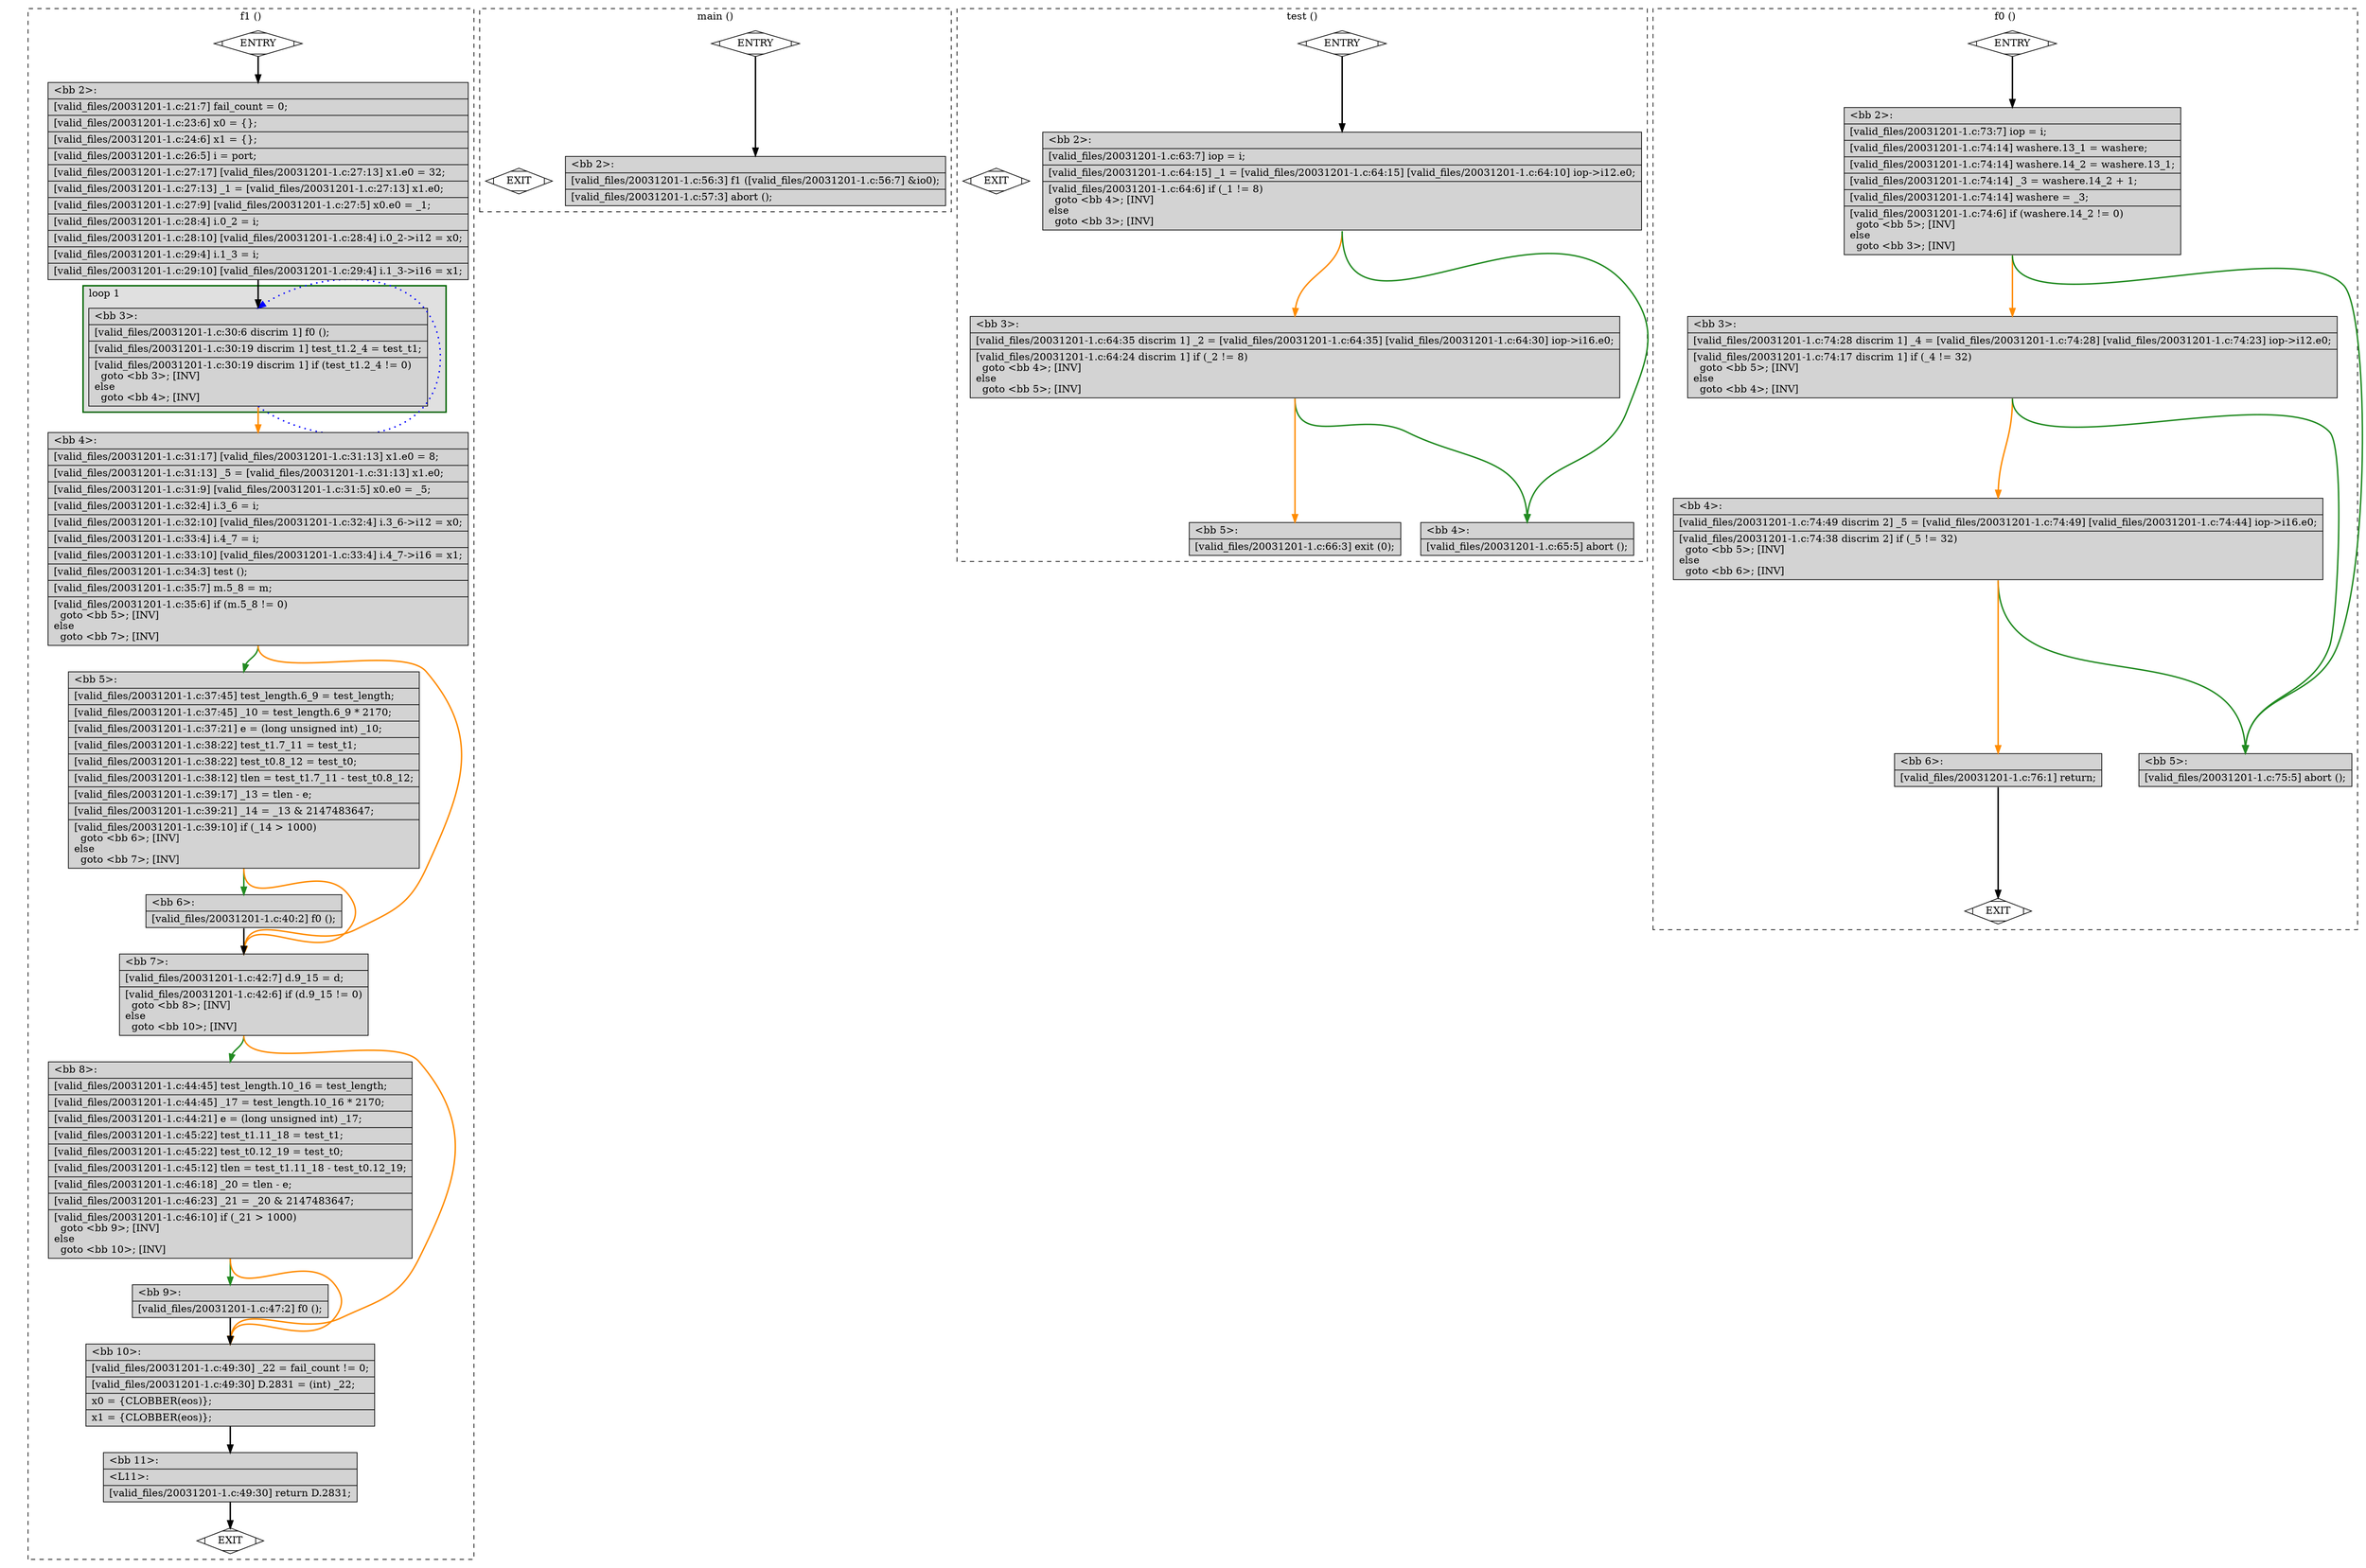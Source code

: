 digraph "a-20031201-1.c.015t.cfg" {
overlap=false;
subgraph "cluster_f1" {
	style="dashed";
	color="black";
	label="f1 ()";
	subgraph cluster_0_1 {
	style="filled";
	color="darkgreen";
	fillcolor="grey88";
	label="loop 1";
	labeljust=l;
	penwidth=2;
	fn_0_basic_block_3 [shape=record,style=filled,fillcolor=lightgrey,label="{\<bb\ 3\>:\l\
|[valid_files/20031201-1.c:30:6\ discrim\ 1]\ f0\ ();\l\
|[valid_files/20031201-1.c:30:19\ discrim\ 1]\ test_t1.2_4\ =\ test_t1;\l\
|[valid_files/20031201-1.c:30:19\ discrim\ 1]\ if\ (test_t1.2_4\ !=\ 0)\l\
\ \ goto\ \<bb\ 3\>;\ [INV]\l\
else\l\
\ \ goto\ \<bb\ 4\>;\ [INV]\l\
}"];

	}
	fn_0_basic_block_0 [shape=Mdiamond,style=filled,fillcolor=white,label="ENTRY"];

	fn_0_basic_block_1 [shape=Mdiamond,style=filled,fillcolor=white,label="EXIT"];

	fn_0_basic_block_2 [shape=record,style=filled,fillcolor=lightgrey,label="{\<bb\ 2\>:\l\
|[valid_files/20031201-1.c:21:7]\ fail_count\ =\ 0;\l\
|[valid_files/20031201-1.c:23:6]\ x0\ =\ \{\};\l\
|[valid_files/20031201-1.c:24:6]\ x1\ =\ \{\};\l\
|[valid_files/20031201-1.c:26:5]\ i\ =\ port;\l\
|[valid_files/20031201-1.c:27:17]\ [valid_files/20031201-1.c:27:13]\ x1.e0\ =\ 32;\l\
|[valid_files/20031201-1.c:27:13]\ _1\ =\ [valid_files/20031201-1.c:27:13]\ x1.e0;\l\
|[valid_files/20031201-1.c:27:9]\ [valid_files/20031201-1.c:27:5]\ x0.e0\ =\ _1;\l\
|[valid_files/20031201-1.c:28:4]\ i.0_2\ =\ i;\l\
|[valid_files/20031201-1.c:28:10]\ [valid_files/20031201-1.c:28:4]\ i.0_2-\>i12\ =\ x0;\l\
|[valid_files/20031201-1.c:29:4]\ i.1_3\ =\ i;\l\
|[valid_files/20031201-1.c:29:10]\ [valid_files/20031201-1.c:29:4]\ i.1_3-\>i16\ =\ x1;\l\
}"];

	fn_0_basic_block_4 [shape=record,style=filled,fillcolor=lightgrey,label="{\<bb\ 4\>:\l\
|[valid_files/20031201-1.c:31:17]\ [valid_files/20031201-1.c:31:13]\ x1.e0\ =\ 8;\l\
|[valid_files/20031201-1.c:31:13]\ _5\ =\ [valid_files/20031201-1.c:31:13]\ x1.e0;\l\
|[valid_files/20031201-1.c:31:9]\ [valid_files/20031201-1.c:31:5]\ x0.e0\ =\ _5;\l\
|[valid_files/20031201-1.c:32:4]\ i.3_6\ =\ i;\l\
|[valid_files/20031201-1.c:32:10]\ [valid_files/20031201-1.c:32:4]\ i.3_6-\>i12\ =\ x0;\l\
|[valid_files/20031201-1.c:33:4]\ i.4_7\ =\ i;\l\
|[valid_files/20031201-1.c:33:10]\ [valid_files/20031201-1.c:33:4]\ i.4_7-\>i16\ =\ x1;\l\
|[valid_files/20031201-1.c:34:3]\ test\ ();\l\
|[valid_files/20031201-1.c:35:7]\ m.5_8\ =\ m;\l\
|[valid_files/20031201-1.c:35:6]\ if\ (m.5_8\ !=\ 0)\l\
\ \ goto\ \<bb\ 5\>;\ [INV]\l\
else\l\
\ \ goto\ \<bb\ 7\>;\ [INV]\l\
}"];

	fn_0_basic_block_5 [shape=record,style=filled,fillcolor=lightgrey,label="{\<bb\ 5\>:\l\
|[valid_files/20031201-1.c:37:45]\ test_length.6_9\ =\ test_length;\l\
|[valid_files/20031201-1.c:37:45]\ _10\ =\ test_length.6_9\ *\ 2170;\l\
|[valid_files/20031201-1.c:37:21]\ e\ =\ (long\ unsigned\ int)\ _10;\l\
|[valid_files/20031201-1.c:38:22]\ test_t1.7_11\ =\ test_t1;\l\
|[valid_files/20031201-1.c:38:22]\ test_t0.8_12\ =\ test_t0;\l\
|[valid_files/20031201-1.c:38:12]\ tlen\ =\ test_t1.7_11\ -\ test_t0.8_12;\l\
|[valid_files/20031201-1.c:39:17]\ _13\ =\ tlen\ -\ e;\l\
|[valid_files/20031201-1.c:39:21]\ _14\ =\ _13\ &\ 2147483647;\l\
|[valid_files/20031201-1.c:39:10]\ if\ (_14\ \>\ 1000)\l\
\ \ goto\ \<bb\ 6\>;\ [INV]\l\
else\l\
\ \ goto\ \<bb\ 7\>;\ [INV]\l\
}"];

	fn_0_basic_block_6 [shape=record,style=filled,fillcolor=lightgrey,label="{\<bb\ 6\>:\l\
|[valid_files/20031201-1.c:40:2]\ f0\ ();\l\
}"];

	fn_0_basic_block_7 [shape=record,style=filled,fillcolor=lightgrey,label="{\<bb\ 7\>:\l\
|[valid_files/20031201-1.c:42:7]\ d.9_15\ =\ d;\l\
|[valid_files/20031201-1.c:42:6]\ if\ (d.9_15\ !=\ 0)\l\
\ \ goto\ \<bb\ 8\>;\ [INV]\l\
else\l\
\ \ goto\ \<bb\ 10\>;\ [INV]\l\
}"];

	fn_0_basic_block_8 [shape=record,style=filled,fillcolor=lightgrey,label="{\<bb\ 8\>:\l\
|[valid_files/20031201-1.c:44:45]\ test_length.10_16\ =\ test_length;\l\
|[valid_files/20031201-1.c:44:45]\ _17\ =\ test_length.10_16\ *\ 2170;\l\
|[valid_files/20031201-1.c:44:21]\ e\ =\ (long\ unsigned\ int)\ _17;\l\
|[valid_files/20031201-1.c:45:22]\ test_t1.11_18\ =\ test_t1;\l\
|[valid_files/20031201-1.c:45:22]\ test_t0.12_19\ =\ test_t0;\l\
|[valid_files/20031201-1.c:45:12]\ tlen\ =\ test_t1.11_18\ -\ test_t0.12_19;\l\
|[valid_files/20031201-1.c:46:18]\ _20\ =\ tlen\ -\ e;\l\
|[valid_files/20031201-1.c:46:23]\ _21\ =\ _20\ &\ 2147483647;\l\
|[valid_files/20031201-1.c:46:10]\ if\ (_21\ \>\ 1000)\l\
\ \ goto\ \<bb\ 9\>;\ [INV]\l\
else\l\
\ \ goto\ \<bb\ 10\>;\ [INV]\l\
}"];

	fn_0_basic_block_9 [shape=record,style=filled,fillcolor=lightgrey,label="{\<bb\ 9\>:\l\
|[valid_files/20031201-1.c:47:2]\ f0\ ();\l\
}"];

	fn_0_basic_block_10 [shape=record,style=filled,fillcolor=lightgrey,label="{\<bb\ 10\>:\l\
|[valid_files/20031201-1.c:49:30]\ _22\ =\ fail_count\ !=\ 0;\l\
|[valid_files/20031201-1.c:49:30]\ D.2831\ =\ (int)\ _22;\l\
|x0\ =\ \{CLOBBER(eos)\};\l\
|x1\ =\ \{CLOBBER(eos)\};\l\
}"];

	fn_0_basic_block_11 [shape=record,style=filled,fillcolor=lightgrey,label="{\<bb\ 11\>:\l\
|\<L11\>:\l\
|[valid_files/20031201-1.c:49:30]\ return\ D.2831;\l\
}"];

	fn_0_basic_block_0:s -> fn_0_basic_block_2:n [style="solid,bold",color=black,weight=100,constraint=true];
	fn_0_basic_block_2:s -> fn_0_basic_block_3:n [style="solid,bold",color=black,weight=100,constraint=true];
	fn_0_basic_block_3:s -> fn_0_basic_block_3:n [style="dotted,bold",color=blue,weight=10,constraint=false];
	fn_0_basic_block_3:s -> fn_0_basic_block_4:n [style="solid,bold",color=darkorange,weight=10,constraint=true];
	fn_0_basic_block_4:s -> fn_0_basic_block_5:n [style="solid,bold",color=forestgreen,weight=10,constraint=true];
	fn_0_basic_block_4:s -> fn_0_basic_block_7:n [style="solid,bold",color=darkorange,weight=10,constraint=true];
	fn_0_basic_block_5:s -> fn_0_basic_block_6:n [style="solid,bold",color=forestgreen,weight=10,constraint=true];
	fn_0_basic_block_5:s -> fn_0_basic_block_7:n [style="solid,bold",color=darkorange,weight=10,constraint=true];
	fn_0_basic_block_6:s -> fn_0_basic_block_7:n [style="solid,bold",color=black,weight=100,constraint=true];
	fn_0_basic_block_7:s -> fn_0_basic_block_8:n [style="solid,bold",color=forestgreen,weight=10,constraint=true];
	fn_0_basic_block_7:s -> fn_0_basic_block_10:n [style="solid,bold",color=darkorange,weight=10,constraint=true];
	fn_0_basic_block_8:s -> fn_0_basic_block_9:n [style="solid,bold",color=forestgreen,weight=10,constraint=true];
	fn_0_basic_block_8:s -> fn_0_basic_block_10:n [style="solid,bold",color=darkorange,weight=10,constraint=true];
	fn_0_basic_block_9:s -> fn_0_basic_block_10:n [style="solid,bold",color=black,weight=100,constraint=true];
	fn_0_basic_block_10:s -> fn_0_basic_block_11:n [style="solid,bold",color=black,weight=100,constraint=true];
	fn_0_basic_block_11:s -> fn_0_basic_block_1:n [style="solid,bold",color=black,weight=10,constraint=true];
	fn_0_basic_block_0:s -> fn_0_basic_block_1:n [style="invis",constraint=true];
}
subgraph "cluster_main" {
	style="dashed";
	color="black";
	label="main ()";
	fn_1_basic_block_0 [shape=Mdiamond,style=filled,fillcolor=white,label="ENTRY"];

	fn_1_basic_block_1 [shape=Mdiamond,style=filled,fillcolor=white,label="EXIT"];

	fn_1_basic_block_2 [shape=record,style=filled,fillcolor=lightgrey,label="{\<bb\ 2\>:\l\
|[valid_files/20031201-1.c:56:3]\ f1\ ([valid_files/20031201-1.c:56:7]\ &io0);\l\
|[valid_files/20031201-1.c:57:3]\ abort\ ();\l\
}"];

	fn_1_basic_block_0:s -> fn_1_basic_block_2:n [style="solid,bold",color=black,weight=100,constraint=true];
	fn_1_basic_block_0:s -> fn_1_basic_block_1:n [style="invis",constraint=true];
}
subgraph "cluster_test" {
	style="dashed";
	color="black";
	label="test ()";
	fn_2_basic_block_0 [shape=Mdiamond,style=filled,fillcolor=white,label="ENTRY"];

	fn_2_basic_block_1 [shape=Mdiamond,style=filled,fillcolor=white,label="EXIT"];

	fn_2_basic_block_2 [shape=record,style=filled,fillcolor=lightgrey,label="{\<bb\ 2\>:\l\
|[valid_files/20031201-1.c:63:7]\ iop\ =\ i;\l\
|[valid_files/20031201-1.c:64:15]\ _1\ =\ [valid_files/20031201-1.c:64:15]\ [valid_files/20031201-1.c:64:10]\ iop-\>i12.e0;\l\
|[valid_files/20031201-1.c:64:6]\ if\ (_1\ !=\ 8)\l\
\ \ goto\ \<bb\ 4\>;\ [INV]\l\
else\l\
\ \ goto\ \<bb\ 3\>;\ [INV]\l\
}"];

	fn_2_basic_block_3 [shape=record,style=filled,fillcolor=lightgrey,label="{\<bb\ 3\>:\l\
|[valid_files/20031201-1.c:64:35\ discrim\ 1]\ _2\ =\ [valid_files/20031201-1.c:64:35]\ [valid_files/20031201-1.c:64:30]\ iop-\>i16.e0;\l\
|[valid_files/20031201-1.c:64:24\ discrim\ 1]\ if\ (_2\ !=\ 8)\l\
\ \ goto\ \<bb\ 4\>;\ [INV]\l\
else\l\
\ \ goto\ \<bb\ 5\>;\ [INV]\l\
}"];

	fn_2_basic_block_4 [shape=record,style=filled,fillcolor=lightgrey,label="{\<bb\ 4\>:\l\
|[valid_files/20031201-1.c:65:5]\ abort\ ();\l\
}"];

	fn_2_basic_block_5 [shape=record,style=filled,fillcolor=lightgrey,label="{\<bb\ 5\>:\l\
|[valid_files/20031201-1.c:66:3]\ exit\ (0);\l\
}"];

	fn_2_basic_block_0:s -> fn_2_basic_block_2:n [style="solid,bold",color=black,weight=100,constraint=true];
	fn_2_basic_block_2:s -> fn_2_basic_block_4:n [style="solid,bold",color=forestgreen,weight=10,constraint=true];
	fn_2_basic_block_2:s -> fn_2_basic_block_3:n [style="solid,bold",color=darkorange,weight=10,constraint=true];
	fn_2_basic_block_3:s -> fn_2_basic_block_4:n [style="solid,bold",color=forestgreen,weight=10,constraint=true];
	fn_2_basic_block_3:s -> fn_2_basic_block_5:n [style="solid,bold",color=darkorange,weight=10,constraint=true];
	fn_2_basic_block_0:s -> fn_2_basic_block_1:n [style="invis",constraint=true];
}
subgraph "cluster_f0" {
	style="dashed";
	color="black";
	label="f0 ()";
	fn_3_basic_block_0 [shape=Mdiamond,style=filled,fillcolor=white,label="ENTRY"];

	fn_3_basic_block_1 [shape=Mdiamond,style=filled,fillcolor=white,label="EXIT"];

	fn_3_basic_block_2 [shape=record,style=filled,fillcolor=lightgrey,label="{\<bb\ 2\>:\l\
|[valid_files/20031201-1.c:73:7]\ iop\ =\ i;\l\
|[valid_files/20031201-1.c:74:14]\ washere.13_1\ =\ washere;\l\
|[valid_files/20031201-1.c:74:14]\ washere.14_2\ =\ washere.13_1;\l\
|[valid_files/20031201-1.c:74:14]\ _3\ =\ washere.14_2\ +\ 1;\l\
|[valid_files/20031201-1.c:74:14]\ washere\ =\ _3;\l\
|[valid_files/20031201-1.c:74:6]\ if\ (washere.14_2\ !=\ 0)\l\
\ \ goto\ \<bb\ 5\>;\ [INV]\l\
else\l\
\ \ goto\ \<bb\ 3\>;\ [INV]\l\
}"];

	fn_3_basic_block_3 [shape=record,style=filled,fillcolor=lightgrey,label="{\<bb\ 3\>:\l\
|[valid_files/20031201-1.c:74:28\ discrim\ 1]\ _4\ =\ [valid_files/20031201-1.c:74:28]\ [valid_files/20031201-1.c:74:23]\ iop-\>i12.e0;\l\
|[valid_files/20031201-1.c:74:17\ discrim\ 1]\ if\ (_4\ !=\ 32)\l\
\ \ goto\ \<bb\ 5\>;\ [INV]\l\
else\l\
\ \ goto\ \<bb\ 4\>;\ [INV]\l\
}"];

	fn_3_basic_block_4 [shape=record,style=filled,fillcolor=lightgrey,label="{\<bb\ 4\>:\l\
|[valid_files/20031201-1.c:74:49\ discrim\ 2]\ _5\ =\ [valid_files/20031201-1.c:74:49]\ [valid_files/20031201-1.c:74:44]\ iop-\>i16.e0;\l\
|[valid_files/20031201-1.c:74:38\ discrim\ 2]\ if\ (_5\ !=\ 32)\l\
\ \ goto\ \<bb\ 5\>;\ [INV]\l\
else\l\
\ \ goto\ \<bb\ 6\>;\ [INV]\l\
}"];

	fn_3_basic_block_5 [shape=record,style=filled,fillcolor=lightgrey,label="{\<bb\ 5\>:\l\
|[valid_files/20031201-1.c:75:5]\ abort\ ();\l\
}"];

	fn_3_basic_block_6 [shape=record,style=filled,fillcolor=lightgrey,label="{\<bb\ 6\>:\l\
|[valid_files/20031201-1.c:76:1]\ return;\l\
}"];

	fn_3_basic_block_0:s -> fn_3_basic_block_2:n [style="solid,bold",color=black,weight=100,constraint=true];
	fn_3_basic_block_2:s -> fn_3_basic_block_5:n [style="solid,bold",color=forestgreen,weight=10,constraint=true];
	fn_3_basic_block_2:s -> fn_3_basic_block_3:n [style="solid,bold",color=darkorange,weight=10,constraint=true];
	fn_3_basic_block_3:s -> fn_3_basic_block_5:n [style="solid,bold",color=forestgreen,weight=10,constraint=true];
	fn_3_basic_block_3:s -> fn_3_basic_block_4:n [style="solid,bold",color=darkorange,weight=10,constraint=true];
	fn_3_basic_block_4:s -> fn_3_basic_block_5:n [style="solid,bold",color=forestgreen,weight=10,constraint=true];
	fn_3_basic_block_4:s -> fn_3_basic_block_6:n [style="solid,bold",color=darkorange,weight=10,constraint=true];
	fn_3_basic_block_6:s -> fn_3_basic_block_1:n [style="solid,bold",color=black,weight=10,constraint=true];
	fn_3_basic_block_0:s -> fn_3_basic_block_1:n [style="invis",constraint=true];
}
}
